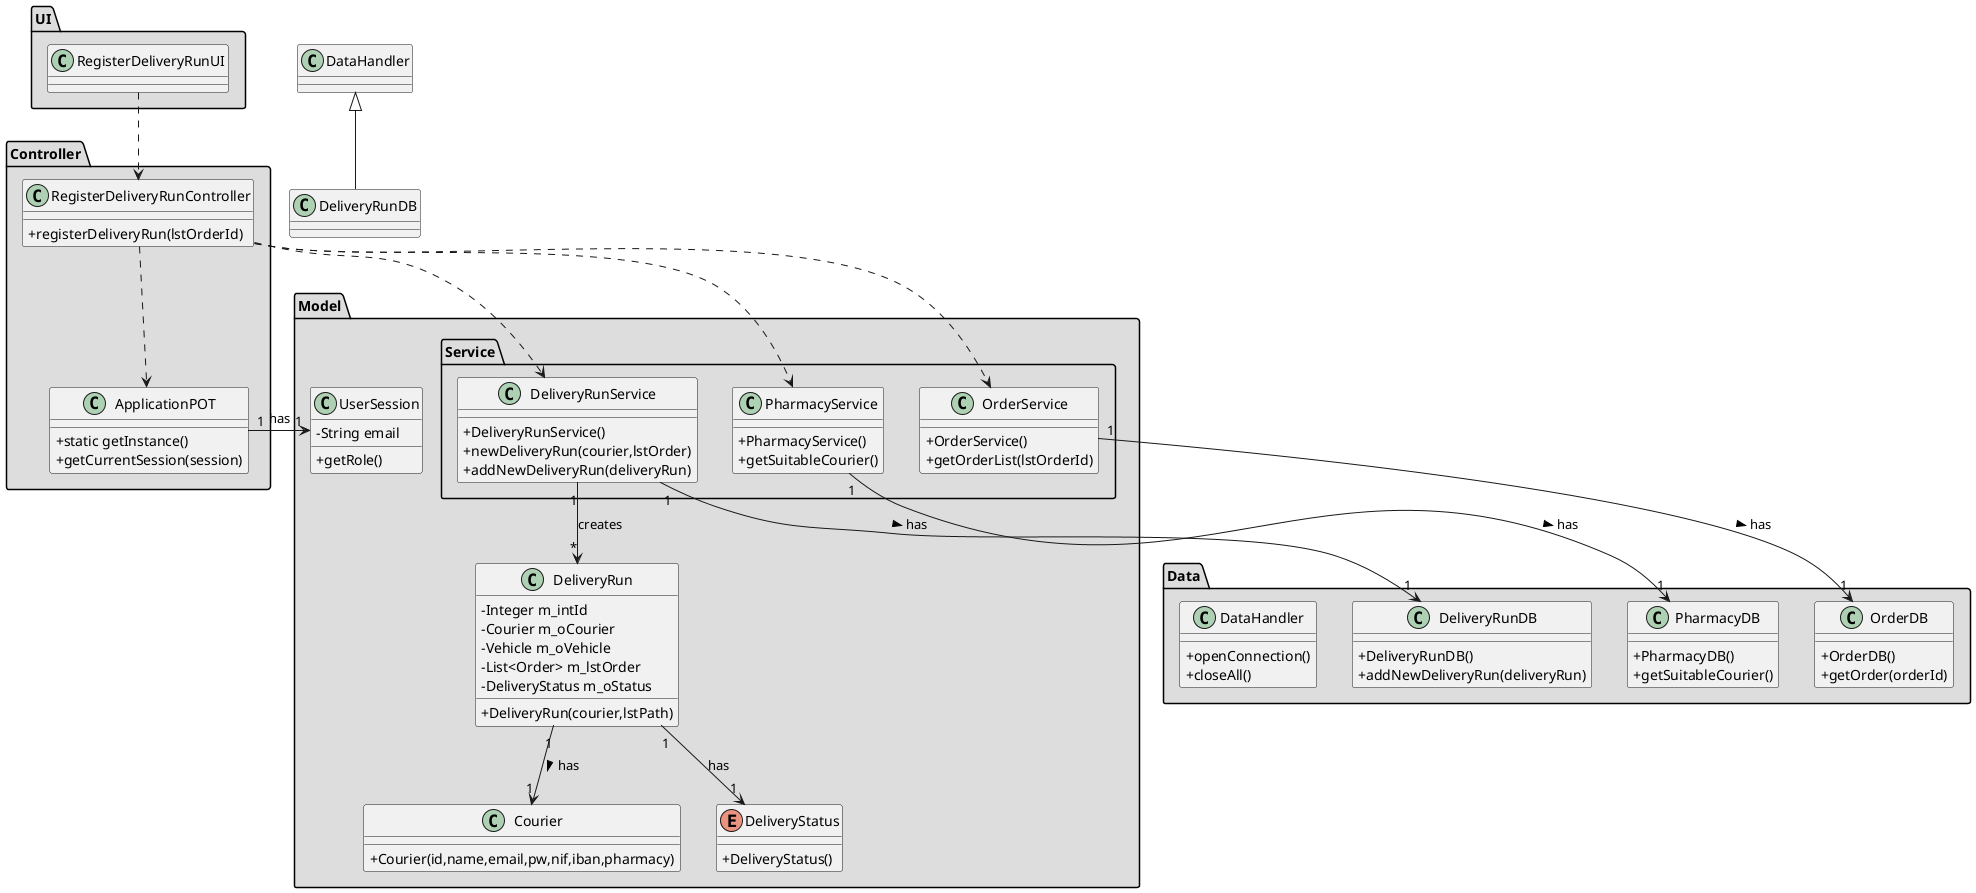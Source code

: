 @startuml
skinparam classAttributeIconSize 0


package "Controller" #DDDDDD {
class ApplicationPOT
{
  +static getInstance()
  +getCurrentSession(session)
}
}

package "Data" #DDDDDD {

class DeliveryRunDB {
+DeliveryRunDB()
+addNewDeliveryRun(deliveryRun)
}

class PharmacyDB {
+PharmacyDB()
+getSuitableCourier()
}

class OrderDB {
+OrderDB()
+getOrder(orderId)
}

class DataHandler{
+openConnection()
+closeAll()
}

}

package "UI" #DDDDDD {
class RegisterDeliveryRunUI{

}



}


package "Controller" #DDDDDD {
class RegisterDeliveryRunController{
+registerDeliveryRun(lstOrderId)
}
}


package "Model" #DDDDDD {


class Courier{
+Courier(id,name,email,pw,nif,iban,pharmacy)
}

class DeliveryRun{
-Integer m_intId
-Courier m_oCourier
-Vehicle m_oVehicle
-List<Order> m_lstOrder
-DeliveryStatus m_oStatus
+DeliveryRun(courier,lstPath)
}

}

package "Model" #DDDDDD {
class UserSession{
-String email
+getRole()
}

package "Service" #DDDDDD {


class DeliveryRunService {
+DeliveryRunService()
+newDeliveryRun(courier,lstOrder)
+addNewDeliveryRun(deliveryRun)
}

class PharmacyService {
+PharmacyService()
+getSuitableCourier()
}

class OrderService {
+OrderService()
+getOrderList(lstOrderId)
}

}

enum DeliveryStatus{
+DeliveryStatus()
}
}






RegisterDeliveryRunUI ..> RegisterDeliveryRunController
RegisterDeliveryRunController ..> DeliveryRunService
RegisterDeliveryRunController ..> ApplicationPOT
RegisterDeliveryRunController ..> PharmacyService
RegisterDeliveryRunController ..> OrderService
OrderService "1" --> "1" OrderDB : has >
PharmacyService "1" --> "1" PharmacyDB : has >
DeliveryRunService "1" --> "1" DeliveryRunDB : has >
DeliveryRun "1" --> "1" Courier : has >
DeliveryRun "1" --> "1" DeliveryStatus : has

DeliveryRunService "1" --> "*" DeliveryRun : creates

class DeliveryRunDB extends DataHandler
ApplicationPOT "1" -> "1" UserSession : has

@enduml